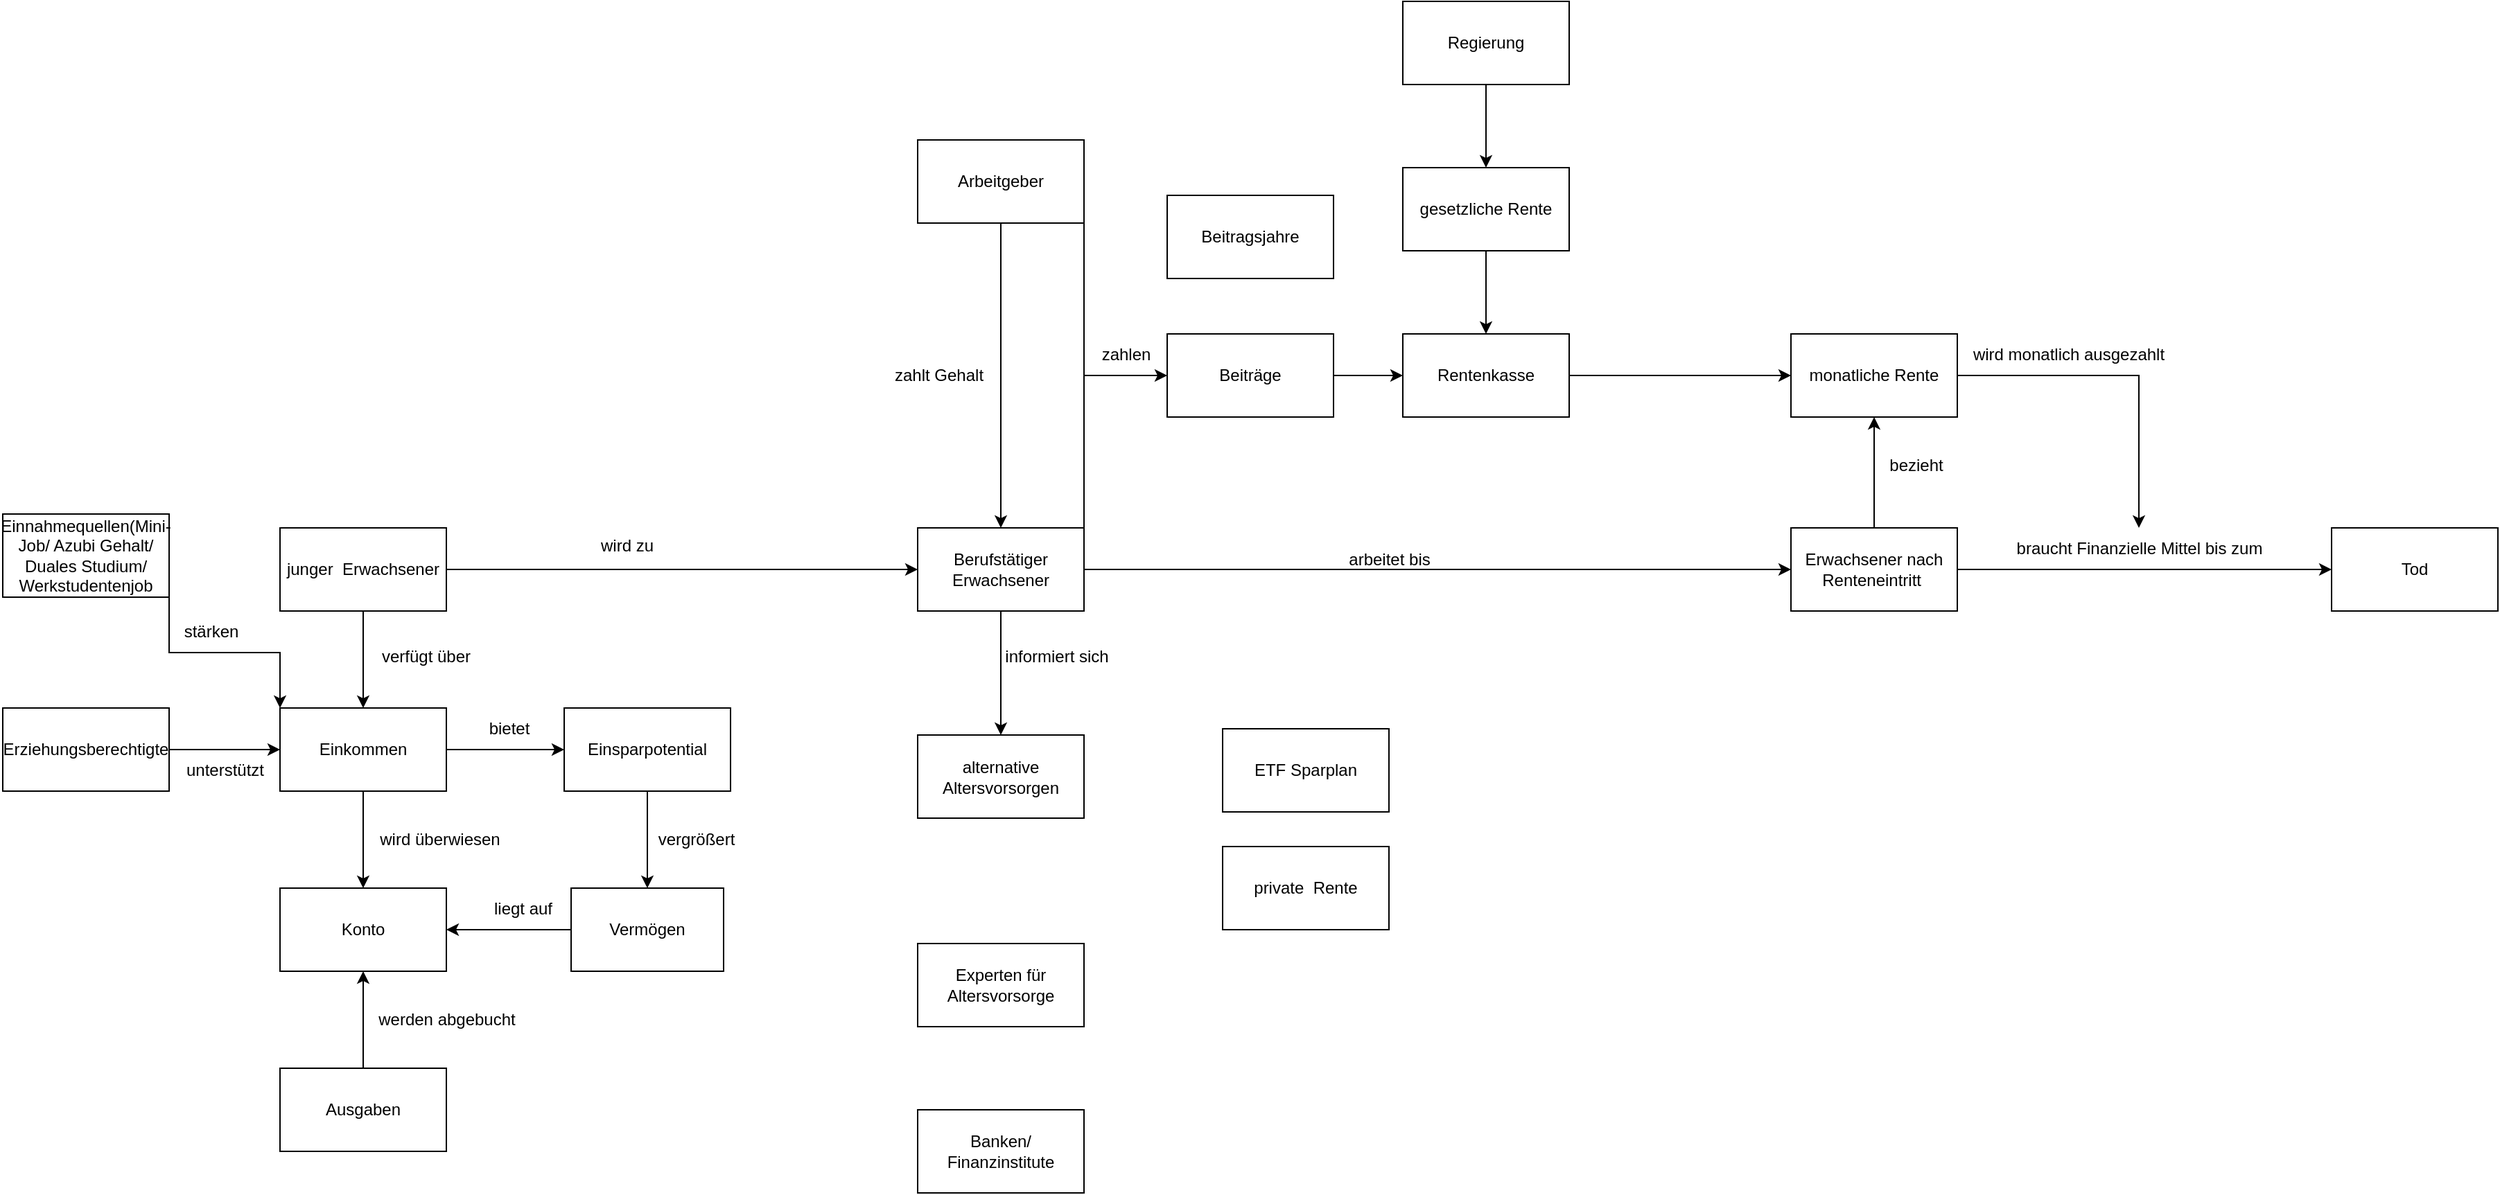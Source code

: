 <mxfile version="22.1.0" type="github" pages="2">
  <diagram name="Seite-1" id="ENAJYbIRS-xXc1mgkytJ">
    <mxGraphModel dx="1590" dy="1621" grid="1" gridSize="10" guides="1" tooltips="1" connect="1" arrows="1" fold="1" page="1" pageScale="1" pageWidth="827" pageHeight="1169" math="0" shadow="0">
      <root>
        <mxCell id="0" />
        <mxCell id="1" parent="0" />
        <mxCell id="arLHDuDE0b5QU5cqxFCX-22" style="edgeStyle=orthogonalEdgeStyle;rounded=0;orthogonalLoop=1;jettySize=auto;html=1;exitX=0.5;exitY=1;exitDx=0;exitDy=0;entryX=0.5;entryY=0;entryDx=0;entryDy=0;" edge="1" parent="1" source="n1qS0zIj6DiD3Kzll4mF-1" target="arLHDuDE0b5QU5cqxFCX-5">
          <mxGeometry relative="1" as="geometry" />
        </mxCell>
        <mxCell id="arLHDuDE0b5QU5cqxFCX-44" style="edgeStyle=orthogonalEdgeStyle;rounded=0;orthogonalLoop=1;jettySize=auto;html=1;exitX=1;exitY=0.5;exitDx=0;exitDy=0;entryX=0;entryY=0.5;entryDx=0;entryDy=0;" edge="1" parent="1" source="n1qS0zIj6DiD3Kzll4mF-1" target="arLHDuDE0b5QU5cqxFCX-27">
          <mxGeometry relative="1" as="geometry" />
        </mxCell>
        <mxCell id="n1qS0zIj6DiD3Kzll4mF-1" value="junger &amp;nbsp;Erwachsener" style="rounded=0;whiteSpace=wrap;html=1;" vertex="1" parent="1">
          <mxGeometry y="360" width="120" height="60" as="geometry" />
        </mxCell>
        <mxCell id="arLHDuDE0b5QU5cqxFCX-41" value="" style="edgeStyle=orthogonalEdgeStyle;rounded=0;orthogonalLoop=1;jettySize=auto;html=1;" edge="1" parent="1" source="n1qS0zIj6DiD3Kzll4mF-2" target="n1qS0zIj6DiD3Kzll4mF-5">
          <mxGeometry relative="1" as="geometry" />
        </mxCell>
        <mxCell id="n1qS0zIj6DiD3Kzll4mF-2" value="Regierung&lt;br&gt;" style="rounded=0;whiteSpace=wrap;html=1;" vertex="1" parent="1">
          <mxGeometry x="810" y="-20" width="120" height="60" as="geometry" />
        </mxCell>
        <mxCell id="arLHDuDE0b5QU5cqxFCX-28" value="" style="edgeStyle=orthogonalEdgeStyle;rounded=0;orthogonalLoop=1;jettySize=auto;html=1;" edge="1" parent="1" source="n1qS0zIj6DiD3Kzll4mF-3" target="arLHDuDE0b5QU5cqxFCX-27">
          <mxGeometry relative="1" as="geometry" />
        </mxCell>
        <mxCell id="n1qS0zIj6DiD3Kzll4mF-3" value="Arbeitgeber" style="rounded=0;whiteSpace=wrap;html=1;" vertex="1" parent="1">
          <mxGeometry x="460" y="80" width="120" height="60" as="geometry" />
        </mxCell>
        <mxCell id="n1qS0zIj6DiD3Kzll4mF-4" value="Banken/ Finanzinstitute" style="rounded=0;whiteSpace=wrap;html=1;" vertex="1" parent="1">
          <mxGeometry x="460" y="780" width="120" height="60" as="geometry" />
        </mxCell>
        <mxCell id="arLHDuDE0b5QU5cqxFCX-40" value="" style="edgeStyle=orthogonalEdgeStyle;rounded=0;orthogonalLoop=1;jettySize=auto;html=1;" edge="1" parent="1" source="n1qS0zIj6DiD3Kzll4mF-5" target="n1qS0zIj6DiD3Kzll4mF-6">
          <mxGeometry relative="1" as="geometry" />
        </mxCell>
        <mxCell id="n1qS0zIj6DiD3Kzll4mF-5" value="gesetzliche Rente" style="rounded=0;whiteSpace=wrap;html=1;" vertex="1" parent="1">
          <mxGeometry x="810" y="100" width="120" height="60" as="geometry" />
        </mxCell>
        <mxCell id="arLHDuDE0b5QU5cqxFCX-39" style="edgeStyle=orthogonalEdgeStyle;rounded=0;orthogonalLoop=1;jettySize=auto;html=1;exitX=1;exitY=0.5;exitDx=0;exitDy=0;entryX=0;entryY=0.5;entryDx=0;entryDy=0;" edge="1" parent="1" source="n1qS0zIj6DiD3Kzll4mF-6" target="n1qS0zIj6DiD3Kzll4mF-8">
          <mxGeometry relative="1" as="geometry" />
        </mxCell>
        <mxCell id="n1qS0zIj6DiD3Kzll4mF-6" value="Rentenkasse" style="rounded=0;whiteSpace=wrap;html=1;" vertex="1" parent="1">
          <mxGeometry x="810" y="220" width="120" height="60" as="geometry" />
        </mxCell>
        <mxCell id="arLHDuDE0b5QU5cqxFCX-38" style="edgeStyle=orthogonalEdgeStyle;rounded=0;orthogonalLoop=1;jettySize=auto;html=1;exitX=1;exitY=0.5;exitDx=0;exitDy=0;entryX=0;entryY=0.5;entryDx=0;entryDy=0;" edge="1" parent="1" source="n1qS0zIj6DiD3Kzll4mF-7" target="n1qS0zIj6DiD3Kzll4mF-6">
          <mxGeometry relative="1" as="geometry" />
        </mxCell>
        <mxCell id="n1qS0zIj6DiD3Kzll4mF-7" value="Beiträge" style="rounded=0;whiteSpace=wrap;html=1;" vertex="1" parent="1">
          <mxGeometry x="640" y="220" width="120" height="60" as="geometry" />
        </mxCell>
        <mxCell id="arLHDuDE0b5QU5cqxFCX-52" style="edgeStyle=orthogonalEdgeStyle;rounded=0;orthogonalLoop=1;jettySize=auto;html=1;exitX=1;exitY=0.5;exitDx=0;exitDy=0;" edge="1" parent="1" source="n1qS0zIj6DiD3Kzll4mF-8" target="arLHDuDE0b5QU5cqxFCX-51">
          <mxGeometry relative="1" as="geometry" />
        </mxCell>
        <mxCell id="n1qS0zIj6DiD3Kzll4mF-8" value="monatliche Rente" style="rounded=0;whiteSpace=wrap;html=1;" vertex="1" parent="1">
          <mxGeometry x="1090" y="220" width="120" height="60" as="geometry" />
        </mxCell>
        <mxCell id="n1qS0zIj6DiD3Kzll4mF-10" value="Beitragsjahre" style="rounded=0;whiteSpace=wrap;html=1;" vertex="1" parent="1">
          <mxGeometry x="640" y="120" width="120" height="60" as="geometry" />
        </mxCell>
        <mxCell id="arLHDuDE0b5QU5cqxFCX-42" style="edgeStyle=orthogonalEdgeStyle;rounded=0;orthogonalLoop=1;jettySize=auto;html=1;exitX=0.5;exitY=0;exitDx=0;exitDy=0;entryX=0.5;entryY=1;entryDx=0;entryDy=0;" edge="1" parent="1" source="n1qS0zIj6DiD3Kzll4mF-11" target="n1qS0zIj6DiD3Kzll4mF-8">
          <mxGeometry relative="1" as="geometry" />
        </mxCell>
        <mxCell id="arLHDuDE0b5QU5cqxFCX-50" style="edgeStyle=orthogonalEdgeStyle;rounded=0;orthogonalLoop=1;jettySize=auto;html=1;exitX=1;exitY=0.5;exitDx=0;exitDy=0;entryX=0;entryY=0.5;entryDx=0;entryDy=0;" edge="1" parent="1" source="n1qS0zIj6DiD3Kzll4mF-11" target="arLHDuDE0b5QU5cqxFCX-49">
          <mxGeometry relative="1" as="geometry" />
        </mxCell>
        <mxCell id="n1qS0zIj6DiD3Kzll4mF-11" value="Erwachsener nach Renteneintritt&amp;nbsp;" style="rounded=0;whiteSpace=wrap;html=1;" vertex="1" parent="1">
          <mxGeometry x="1090" y="360" width="120" height="60" as="geometry" />
        </mxCell>
        <mxCell id="arLHDuDE0b5QU5cqxFCX-1" value="Experten für Altersvorsorge" style="rounded=0;whiteSpace=wrap;html=1;" vertex="1" parent="1">
          <mxGeometry x="460" y="660" width="120" height="60" as="geometry" />
        </mxCell>
        <mxCell id="arLHDuDE0b5QU5cqxFCX-2" value="Konto" style="rounded=0;whiteSpace=wrap;html=1;" vertex="1" parent="1">
          <mxGeometry y="620" width="120" height="60" as="geometry" />
        </mxCell>
        <mxCell id="arLHDuDE0b5QU5cqxFCX-10" value="" style="edgeStyle=orthogonalEdgeStyle;rounded=0;orthogonalLoop=1;jettySize=auto;html=1;" edge="1" parent="1" source="arLHDuDE0b5QU5cqxFCX-3" target="arLHDuDE0b5QU5cqxFCX-2">
          <mxGeometry relative="1" as="geometry" />
        </mxCell>
        <mxCell id="arLHDuDE0b5QU5cqxFCX-3" value="Ausgaben" style="rounded=0;whiteSpace=wrap;html=1;" vertex="1" parent="1">
          <mxGeometry y="750" width="120" height="60" as="geometry" />
        </mxCell>
        <mxCell id="arLHDuDE0b5QU5cqxFCX-20" value="" style="edgeStyle=orthogonalEdgeStyle;rounded=0;orthogonalLoop=1;jettySize=auto;html=1;" edge="1" parent="1" source="arLHDuDE0b5QU5cqxFCX-4" target="arLHDuDE0b5QU5cqxFCX-16">
          <mxGeometry relative="1" as="geometry" />
        </mxCell>
        <mxCell id="arLHDuDE0b5QU5cqxFCX-4" value="Einsparpotential" style="rounded=0;whiteSpace=wrap;html=1;" vertex="1" parent="1">
          <mxGeometry x="205" y="490" width="120" height="60" as="geometry" />
        </mxCell>
        <mxCell id="arLHDuDE0b5QU5cqxFCX-14" style="edgeStyle=orthogonalEdgeStyle;rounded=0;orthogonalLoop=1;jettySize=auto;html=1;exitX=0.5;exitY=1;exitDx=0;exitDy=0;entryX=0.5;entryY=0;entryDx=0;entryDy=0;" edge="1" parent="1" source="arLHDuDE0b5QU5cqxFCX-5" target="arLHDuDE0b5QU5cqxFCX-2">
          <mxGeometry relative="1" as="geometry" />
        </mxCell>
        <mxCell id="arLHDuDE0b5QU5cqxFCX-25" value="" style="edgeStyle=orthogonalEdgeStyle;rounded=0;orthogonalLoop=1;jettySize=auto;html=1;" edge="1" parent="1" source="arLHDuDE0b5QU5cqxFCX-5" target="arLHDuDE0b5QU5cqxFCX-4">
          <mxGeometry relative="1" as="geometry" />
        </mxCell>
        <mxCell id="arLHDuDE0b5QU5cqxFCX-5" value="Einkommen" style="rounded=0;whiteSpace=wrap;html=1;" vertex="1" parent="1">
          <mxGeometry y="490" width="120" height="60" as="geometry" />
        </mxCell>
        <mxCell id="arLHDuDE0b5QU5cqxFCX-7" value="verfügt über" style="text;html=1;align=center;verticalAlign=middle;resizable=0;points=[];autosize=1;strokeColor=none;fillColor=none;" vertex="1" parent="1">
          <mxGeometry x="60" y="438" width="90" height="30" as="geometry" />
        </mxCell>
        <mxCell id="arLHDuDE0b5QU5cqxFCX-9" value="wird überwiesen" style="text;html=1;align=center;verticalAlign=middle;resizable=0;points=[];autosize=1;strokeColor=none;fillColor=none;" vertex="1" parent="1">
          <mxGeometry x="60" y="569.5" width="110" height="30" as="geometry" />
        </mxCell>
        <mxCell id="arLHDuDE0b5QU5cqxFCX-15" value="werden abgebucht" style="text;html=1;align=center;verticalAlign=middle;resizable=0;points=[];autosize=1;strokeColor=none;fillColor=none;" vertex="1" parent="1">
          <mxGeometry x="60" y="700" width="120" height="30" as="geometry" />
        </mxCell>
        <mxCell id="arLHDuDE0b5QU5cqxFCX-18" value="" style="edgeStyle=orthogonalEdgeStyle;rounded=0;orthogonalLoop=1;jettySize=auto;html=1;" edge="1" parent="1" source="arLHDuDE0b5QU5cqxFCX-16" target="arLHDuDE0b5QU5cqxFCX-2">
          <mxGeometry relative="1" as="geometry" />
        </mxCell>
        <mxCell id="arLHDuDE0b5QU5cqxFCX-16" value="Vermögen" style="rounded=0;whiteSpace=wrap;html=1;" vertex="1" parent="1">
          <mxGeometry x="210" y="620" width="110" height="60" as="geometry" />
        </mxCell>
        <mxCell id="arLHDuDE0b5QU5cqxFCX-23" value="" style="edgeStyle=orthogonalEdgeStyle;rounded=0;orthogonalLoop=1;jettySize=auto;html=1;" edge="1" parent="1" source="arLHDuDE0b5QU5cqxFCX-17" target="arLHDuDE0b5QU5cqxFCX-5">
          <mxGeometry relative="1" as="geometry" />
        </mxCell>
        <mxCell id="arLHDuDE0b5QU5cqxFCX-17" value="Erziehungsberechtigte" style="rounded=0;whiteSpace=wrap;html=1;" vertex="1" parent="1">
          <mxGeometry x="-200" y="490" width="120" height="60" as="geometry" />
        </mxCell>
        <mxCell id="arLHDuDE0b5QU5cqxFCX-19" value="liegt auf" style="text;html=1;align=center;verticalAlign=middle;resizable=0;points=[];autosize=1;strokeColor=none;fillColor=none;" vertex="1" parent="1">
          <mxGeometry x="140" y="620" width="70" height="30" as="geometry" />
        </mxCell>
        <mxCell id="arLHDuDE0b5QU5cqxFCX-21" value="vergrößert" style="text;html=1;align=center;verticalAlign=middle;resizable=0;points=[];autosize=1;strokeColor=none;fillColor=none;" vertex="1" parent="1">
          <mxGeometry x="260" y="569.5" width="80" height="30" as="geometry" />
        </mxCell>
        <mxCell id="arLHDuDE0b5QU5cqxFCX-24" value="unterstützt" style="text;html=1;align=center;verticalAlign=middle;resizable=0;points=[];autosize=1;strokeColor=none;fillColor=none;" vertex="1" parent="1">
          <mxGeometry x="-80" y="520" width="80" height="30" as="geometry" />
        </mxCell>
        <mxCell id="arLHDuDE0b5QU5cqxFCX-26" value="bietet" style="text;html=1;align=center;verticalAlign=middle;resizable=0;points=[];autosize=1;strokeColor=none;fillColor=none;" vertex="1" parent="1">
          <mxGeometry x="140" y="490" width="50" height="30" as="geometry" />
        </mxCell>
        <mxCell id="arLHDuDE0b5QU5cqxFCX-33" style="edgeStyle=orthogonalEdgeStyle;rounded=0;orthogonalLoop=1;jettySize=auto;html=1;exitX=1;exitY=0.5;exitDx=0;exitDy=0;entryX=0;entryY=0.5;entryDx=0;entryDy=0;" edge="1" parent="1" source="arLHDuDE0b5QU5cqxFCX-27" target="n1qS0zIj6DiD3Kzll4mF-7">
          <mxGeometry relative="1" as="geometry">
            <Array as="points">
              <mxPoint x="580" y="250" />
            </Array>
          </mxGeometry>
        </mxCell>
        <mxCell id="arLHDuDE0b5QU5cqxFCX-54" style="edgeStyle=orthogonalEdgeStyle;rounded=0;orthogonalLoop=1;jettySize=auto;html=1;entryX=0;entryY=0.5;entryDx=0;entryDy=0;" edge="1" parent="1" source="arLHDuDE0b5QU5cqxFCX-27" target="n1qS0zIj6DiD3Kzll4mF-11">
          <mxGeometry relative="1" as="geometry" />
        </mxCell>
        <mxCell id="arLHDuDE0b5QU5cqxFCX-56" style="edgeStyle=orthogonalEdgeStyle;rounded=0;orthogonalLoop=1;jettySize=auto;html=1;exitX=0.5;exitY=1;exitDx=0;exitDy=0;entryX=0.5;entryY=0;entryDx=0;entryDy=0;" edge="1" parent="1" source="arLHDuDE0b5QU5cqxFCX-27" target="arLHDuDE0b5QU5cqxFCX-45">
          <mxGeometry relative="1" as="geometry" />
        </mxCell>
        <mxCell id="arLHDuDE0b5QU5cqxFCX-27" value="Berufstätiger Erwachsener" style="rounded=0;whiteSpace=wrap;html=1;" vertex="1" parent="1">
          <mxGeometry x="460" y="360" width="120" height="60" as="geometry" />
        </mxCell>
        <mxCell id="arLHDuDE0b5QU5cqxFCX-30" style="edgeStyle=orthogonalEdgeStyle;rounded=0;orthogonalLoop=1;jettySize=auto;html=1;exitX=1;exitY=1;exitDx=0;exitDy=0;entryX=0;entryY=0;entryDx=0;entryDy=0;" edge="1" parent="1" source="arLHDuDE0b5QU5cqxFCX-29" target="arLHDuDE0b5QU5cqxFCX-5">
          <mxGeometry relative="1" as="geometry" />
        </mxCell>
        <mxCell id="arLHDuDE0b5QU5cqxFCX-29" value="Einnahmequellen(Mini-Job/ Azubi Gehalt/ Duales Studium/ Werkstudentenjob" style="rounded=0;whiteSpace=wrap;html=1;" vertex="1" parent="1">
          <mxGeometry x="-200" y="350" width="120" height="60" as="geometry" />
        </mxCell>
        <mxCell id="arLHDuDE0b5QU5cqxFCX-31" value="stärken" style="text;html=1;align=center;verticalAlign=middle;resizable=0;points=[];autosize=1;strokeColor=none;fillColor=none;" vertex="1" parent="1">
          <mxGeometry x="-80" y="420" width="60" height="30" as="geometry" />
        </mxCell>
        <mxCell id="arLHDuDE0b5QU5cqxFCX-32" value="zahlt Gehalt" style="text;html=1;align=center;verticalAlign=middle;resizable=0;points=[];autosize=1;strokeColor=none;fillColor=none;" vertex="1" parent="1">
          <mxGeometry x="430" y="235" width="90" height="30" as="geometry" />
        </mxCell>
        <mxCell id="arLHDuDE0b5QU5cqxFCX-36" value="" style="endArrow=none;html=1;rounded=0;exitX=1;exitY=1;exitDx=0;exitDy=0;" edge="1" parent="1" source="n1qS0zIj6DiD3Kzll4mF-3">
          <mxGeometry width="50" height="50" relative="1" as="geometry">
            <mxPoint x="580" y="210" as="sourcePoint" />
            <mxPoint x="580" y="250" as="targetPoint" />
          </mxGeometry>
        </mxCell>
        <mxCell id="arLHDuDE0b5QU5cqxFCX-37" value="zahlen" style="text;html=1;align=center;verticalAlign=middle;resizable=0;points=[];autosize=1;strokeColor=none;fillColor=none;" vertex="1" parent="1">
          <mxGeometry x="580" y="220" width="60" height="30" as="geometry" />
        </mxCell>
        <mxCell id="arLHDuDE0b5QU5cqxFCX-43" value="bezieht" style="text;html=1;align=center;verticalAlign=middle;resizable=0;points=[];autosize=1;strokeColor=none;fillColor=none;" vertex="1" parent="1">
          <mxGeometry x="1150" y="300" width="60" height="30" as="geometry" />
        </mxCell>
        <mxCell id="arLHDuDE0b5QU5cqxFCX-45" value="alternative Altersvorsorgen" style="rounded=0;whiteSpace=wrap;html=1;" vertex="1" parent="1">
          <mxGeometry x="460" y="509.5" width="120" height="60" as="geometry" />
        </mxCell>
        <mxCell id="arLHDuDE0b5QU5cqxFCX-46" value="private &amp;nbsp;Rente" style="rounded=0;whiteSpace=wrap;html=1;" vertex="1" parent="1">
          <mxGeometry x="680" y="590" width="120" height="60" as="geometry" />
        </mxCell>
        <mxCell id="arLHDuDE0b5QU5cqxFCX-47" value="ETF Sparplan" style="rounded=0;whiteSpace=wrap;html=1;" vertex="1" parent="1">
          <mxGeometry x="680" y="505" width="120" height="60" as="geometry" />
        </mxCell>
        <mxCell id="arLHDuDE0b5QU5cqxFCX-48" value="wird zu" style="text;html=1;align=center;verticalAlign=middle;resizable=0;points=[];autosize=1;strokeColor=none;fillColor=none;" vertex="1" parent="1">
          <mxGeometry x="220" y="358" width="60" height="30" as="geometry" />
        </mxCell>
        <mxCell id="arLHDuDE0b5QU5cqxFCX-49" value="Tod" style="rounded=0;whiteSpace=wrap;html=1;" vertex="1" parent="1">
          <mxGeometry x="1480" y="360" width="120" height="60" as="geometry" />
        </mxCell>
        <mxCell id="arLHDuDE0b5QU5cqxFCX-51" value="braucht Finanzielle Mittel bis zum" style="text;html=1;align=center;verticalAlign=middle;resizable=0;points=[];autosize=1;strokeColor=none;fillColor=none;" vertex="1" parent="1">
          <mxGeometry x="1241" y="360" width="200" height="30" as="geometry" />
        </mxCell>
        <mxCell id="arLHDuDE0b5QU5cqxFCX-53" value="wird monatlich ausgezahlt" style="text;html=1;align=center;verticalAlign=middle;resizable=0;points=[];autosize=1;strokeColor=none;fillColor=none;" vertex="1" parent="1">
          <mxGeometry x="1210" y="220" width="160" height="30" as="geometry" />
        </mxCell>
        <mxCell id="arLHDuDE0b5QU5cqxFCX-55" value="arbeitet bis" style="text;html=1;align=center;verticalAlign=middle;resizable=0;points=[];autosize=1;strokeColor=none;fillColor=none;" vertex="1" parent="1">
          <mxGeometry x="760" y="368" width="80" height="30" as="geometry" />
        </mxCell>
        <mxCell id="arLHDuDE0b5QU5cqxFCX-57" value="informiert sich" style="text;html=1;align=center;verticalAlign=middle;resizable=0;points=[];autosize=1;strokeColor=none;fillColor=none;" vertex="1" parent="1">
          <mxGeometry x="510" y="438" width="100" height="30" as="geometry" />
        </mxCell>
      </root>
    </mxGraphModel>
  </diagram>
  <diagram id="U68ZtrmKi3x4wbGx5Vmt" name="Seite-2">
    <mxGraphModel dx="954" dy="565" grid="1" gridSize="10" guides="1" tooltips="1" connect="1" arrows="1" fold="1" page="1" pageScale="1" pageWidth="827" pageHeight="1169" math="0" shadow="0">
      <root>
        <mxCell id="0" />
        <mxCell id="1" parent="0" />
      </root>
    </mxGraphModel>
  </diagram>
</mxfile>
